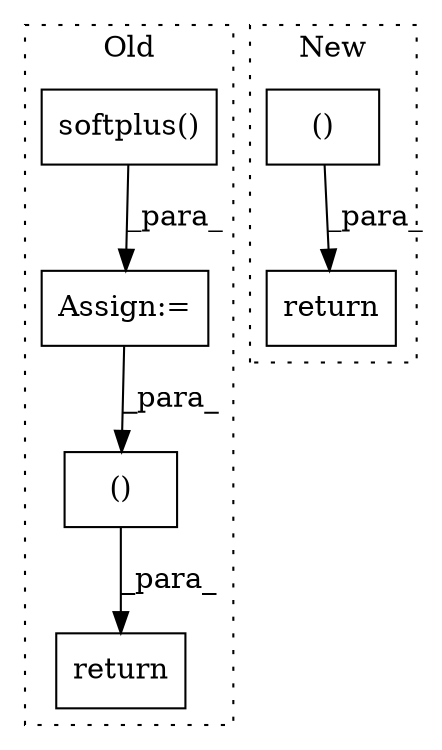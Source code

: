digraph G {
subgraph cluster0 {
1 [label="softplus()" a="75" s="36347,36369" l="11,1" shape="box"];
3 [label="Assign:=" a="68" s="36344" l="3" shape="box"];
5 [label="()" a="54" s="36398" l="0" shape="box"];
6 [label="return" a="93" s="36379" l="7" shape="box"];
label = "Old";
style="dotted";
}
subgraph cluster1 {
2 [label="()" a="54" s="36250" l="0" shape="box"];
4 [label="return" a="93" s="36236" l="7" shape="box"];
label = "New";
style="dotted";
}
1 -> 3 [label="_para_"];
2 -> 4 [label="_para_"];
3 -> 5 [label="_para_"];
5 -> 6 [label="_para_"];
}